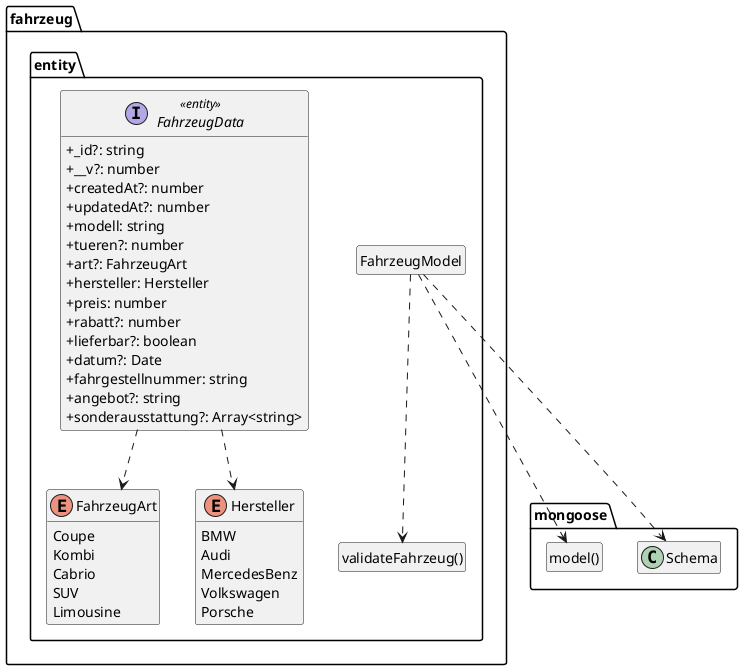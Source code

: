 @startuml Anwendungskern

!pragma useNewPackage
skinparam classAttributeIconSize 0
skinparam componentStyle uml2

package mongoose {
  class Schema

  class "model()" as model
  hide model circle
}

package fahrzeug.entity {
    class "validateFahrzeug()" as validateFahrzeug
    hide validateFahrzeug circle

    class FahrzeugModel
    hide FahrzeugModel circle

    FahrzeugModel ..> Schema
    FahrzeugModel ..> model
    FahrzeugModel ..> validateFahrzeug

    FahrzeugData ..> FahrzeugArt
    FahrzeugData ..> Hersteller

    enum FahrzeugArt {
        Coupe
        Kombi
        Cabrio
        SUV
        Limousine
    }

    enum Hersteller {
        BMW
        Audi
        MercedesBenz
        Volkswagen
        Porsche
    }

    interface FahrzeugData <<entity>> {
        + _id?: string
        + __v?: number
        + createdAt?: number
        + updatedAt?: number
        + modell: string
        + tueren?: number
        + art?: FahrzeugArt
        + hersteller: Hersteller
        + preis: number
        + rabatt?: number
        + lieferbar?: boolean
        + datum?: Date
        + fahrgestellnummer: string
        + angebot?: string
        + sonderausstattung?: Array<string>
    }
}

hide empty members

@enduml